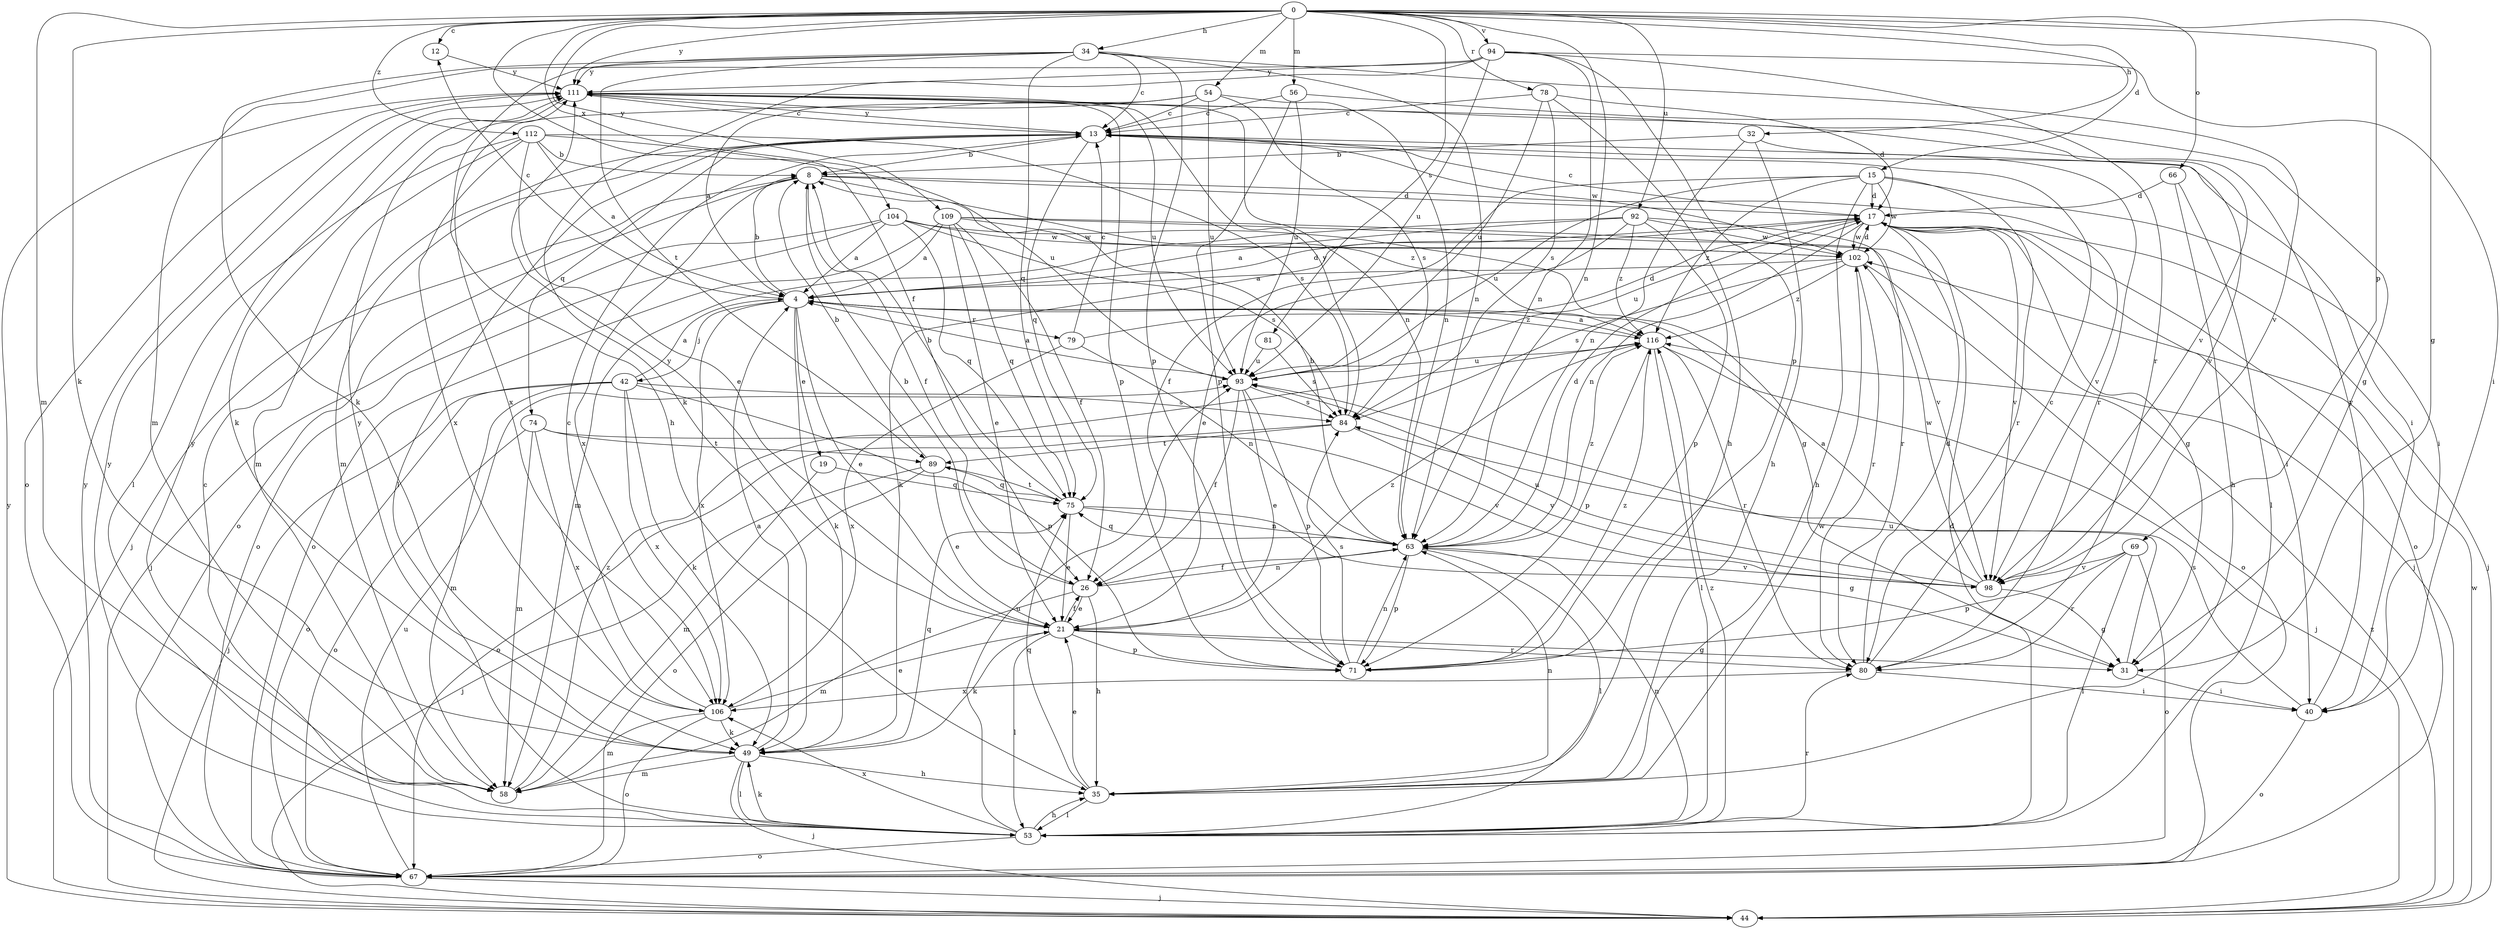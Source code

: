strict digraph  {
0;
4;
8;
12;
13;
15;
17;
19;
21;
26;
31;
32;
34;
35;
40;
42;
44;
49;
53;
54;
56;
58;
63;
66;
67;
69;
71;
74;
75;
78;
79;
80;
81;
84;
89;
92;
93;
94;
98;
102;
104;
106;
109;
111;
112;
116;
0 -> 12  [label=c];
0 -> 15  [label=d];
0 -> 26  [label=f];
0 -> 31  [label=g];
0 -> 32  [label=h];
0 -> 34  [label=h];
0 -> 49  [label=k];
0 -> 54  [label=m];
0 -> 56  [label=m];
0 -> 58  [label=m];
0 -> 63  [label=n];
0 -> 66  [label=o];
0 -> 69  [label=p];
0 -> 78  [label=r];
0 -> 81  [label=s];
0 -> 92  [label=u];
0 -> 94  [label=v];
0 -> 104  [label=x];
0 -> 109  [label=y];
0 -> 111  [label=y];
0 -> 112  [label=z];
4 -> 8  [label=b];
4 -> 12  [label=c];
4 -> 17  [label=d];
4 -> 19  [label=e];
4 -> 21  [label=e];
4 -> 42  [label=j];
4 -> 49  [label=k];
4 -> 79  [label=r];
4 -> 106  [label=x];
4 -> 116  [label=z];
8 -> 17  [label=d];
8 -> 26  [label=f];
8 -> 44  [label=j];
8 -> 67  [label=o];
8 -> 98  [label=v];
8 -> 106  [label=x];
8 -> 116  [label=z];
12 -> 111  [label=y];
13 -> 8  [label=b];
13 -> 40  [label=i];
13 -> 53  [label=l];
13 -> 58  [label=m];
13 -> 74  [label=q];
13 -> 75  [label=q];
13 -> 98  [label=v];
13 -> 102  [label=w];
13 -> 111  [label=y];
15 -> 17  [label=d];
15 -> 26  [label=f];
15 -> 35  [label=h];
15 -> 40  [label=i];
15 -> 80  [label=r];
15 -> 93  [label=u];
15 -> 102  [label=w];
15 -> 116  [label=z];
17 -> 13  [label=c];
17 -> 31  [label=g];
17 -> 40  [label=i];
17 -> 44  [label=j];
17 -> 49  [label=k];
17 -> 63  [label=n];
17 -> 67  [label=o];
17 -> 93  [label=u];
17 -> 98  [label=v];
17 -> 102  [label=w];
19 -> 58  [label=m];
19 -> 75  [label=q];
21 -> 26  [label=f];
21 -> 31  [label=g];
21 -> 49  [label=k];
21 -> 53  [label=l];
21 -> 71  [label=p];
21 -> 80  [label=r];
21 -> 111  [label=y];
21 -> 116  [label=z];
26 -> 8  [label=b];
26 -> 21  [label=e];
26 -> 35  [label=h];
26 -> 58  [label=m];
26 -> 63  [label=n];
31 -> 40  [label=i];
31 -> 93  [label=u];
32 -> 8  [label=b];
32 -> 35  [label=h];
32 -> 63  [label=n];
32 -> 80  [label=r];
34 -> 13  [label=c];
34 -> 35  [label=h];
34 -> 49  [label=k];
34 -> 63  [label=n];
34 -> 71  [label=p];
34 -> 75  [label=q];
34 -> 89  [label=t];
34 -> 98  [label=v];
34 -> 111  [label=y];
35 -> 21  [label=e];
35 -> 53  [label=l];
35 -> 63  [label=n];
35 -> 75  [label=q];
35 -> 102  [label=w];
40 -> 67  [label=o];
40 -> 84  [label=s];
40 -> 111  [label=y];
42 -> 4  [label=a];
42 -> 44  [label=j];
42 -> 49  [label=k];
42 -> 58  [label=m];
42 -> 67  [label=o];
42 -> 71  [label=p];
42 -> 84  [label=s];
42 -> 106  [label=x];
44 -> 102  [label=w];
44 -> 111  [label=y];
44 -> 116  [label=z];
49 -> 4  [label=a];
49 -> 35  [label=h];
49 -> 44  [label=j];
49 -> 53  [label=l];
49 -> 58  [label=m];
49 -> 75  [label=q];
49 -> 111  [label=y];
53 -> 13  [label=c];
53 -> 17  [label=d];
53 -> 35  [label=h];
53 -> 49  [label=k];
53 -> 63  [label=n];
53 -> 67  [label=o];
53 -> 80  [label=r];
53 -> 93  [label=u];
53 -> 106  [label=x];
53 -> 111  [label=y];
53 -> 116  [label=z];
54 -> 4  [label=a];
54 -> 13  [label=c];
54 -> 63  [label=n];
54 -> 84  [label=s];
54 -> 93  [label=u];
54 -> 106  [label=x];
56 -> 13  [label=c];
56 -> 31  [label=g];
56 -> 71  [label=p];
56 -> 93  [label=u];
58 -> 111  [label=y];
58 -> 116  [label=z];
63 -> 8  [label=b];
63 -> 17  [label=d];
63 -> 26  [label=f];
63 -> 53  [label=l];
63 -> 71  [label=p];
63 -> 75  [label=q];
63 -> 98  [label=v];
63 -> 116  [label=z];
66 -> 17  [label=d];
66 -> 35  [label=h];
66 -> 53  [label=l];
67 -> 44  [label=j];
67 -> 93  [label=u];
67 -> 111  [label=y];
69 -> 53  [label=l];
69 -> 67  [label=o];
69 -> 71  [label=p];
69 -> 80  [label=r];
69 -> 98  [label=v];
71 -> 63  [label=n];
71 -> 84  [label=s];
71 -> 116  [label=z];
74 -> 58  [label=m];
74 -> 67  [label=o];
74 -> 89  [label=t];
74 -> 98  [label=v];
74 -> 106  [label=x];
75 -> 8  [label=b];
75 -> 21  [label=e];
75 -> 31  [label=g];
75 -> 63  [label=n];
75 -> 89  [label=t];
78 -> 13  [label=c];
78 -> 17  [label=d];
78 -> 35  [label=h];
78 -> 84  [label=s];
78 -> 93  [label=u];
79 -> 13  [label=c];
79 -> 17  [label=d];
79 -> 63  [label=n];
79 -> 106  [label=x];
80 -> 13  [label=c];
80 -> 17  [label=d];
80 -> 40  [label=i];
80 -> 106  [label=x];
81 -> 84  [label=s];
81 -> 93  [label=u];
84 -> 67  [label=o];
84 -> 89  [label=t];
84 -> 98  [label=v];
84 -> 111  [label=y];
89 -> 8  [label=b];
89 -> 21  [label=e];
89 -> 44  [label=j];
89 -> 67  [label=o];
89 -> 75  [label=q];
92 -> 4  [label=a];
92 -> 21  [label=e];
92 -> 58  [label=m];
92 -> 71  [label=p];
92 -> 80  [label=r];
92 -> 102  [label=w];
92 -> 116  [label=z];
93 -> 4  [label=a];
93 -> 21  [label=e];
93 -> 26  [label=f];
93 -> 71  [label=p];
93 -> 84  [label=s];
94 -> 40  [label=i];
94 -> 49  [label=k];
94 -> 58  [label=m];
94 -> 63  [label=n];
94 -> 71  [label=p];
94 -> 80  [label=r];
94 -> 93  [label=u];
94 -> 111  [label=y];
98 -> 4  [label=a];
98 -> 31  [label=g];
98 -> 93  [label=u];
98 -> 102  [label=w];
102 -> 4  [label=a];
102 -> 17  [label=d];
102 -> 67  [label=o];
102 -> 80  [label=r];
102 -> 84  [label=s];
102 -> 116  [label=z];
104 -> 4  [label=a];
104 -> 31  [label=g];
104 -> 44  [label=j];
104 -> 67  [label=o];
104 -> 75  [label=q];
104 -> 84  [label=s];
104 -> 102  [label=w];
106 -> 13  [label=c];
106 -> 21  [label=e];
106 -> 49  [label=k];
106 -> 58  [label=m];
106 -> 67  [label=o];
109 -> 4  [label=a];
109 -> 21  [label=e];
109 -> 26  [label=f];
109 -> 44  [label=j];
109 -> 67  [label=o];
109 -> 75  [label=q];
109 -> 98  [label=v];
109 -> 102  [label=w];
111 -> 13  [label=c];
111 -> 49  [label=k];
111 -> 63  [label=n];
111 -> 67  [label=o];
111 -> 71  [label=p];
111 -> 93  [label=u];
111 -> 98  [label=v];
112 -> 4  [label=a];
112 -> 8  [label=b];
112 -> 21  [label=e];
112 -> 53  [label=l];
112 -> 58  [label=m];
112 -> 84  [label=s];
112 -> 93  [label=u];
112 -> 106  [label=x];
116 -> 4  [label=a];
116 -> 44  [label=j];
116 -> 53  [label=l];
116 -> 71  [label=p];
116 -> 80  [label=r];
116 -> 93  [label=u];
}
